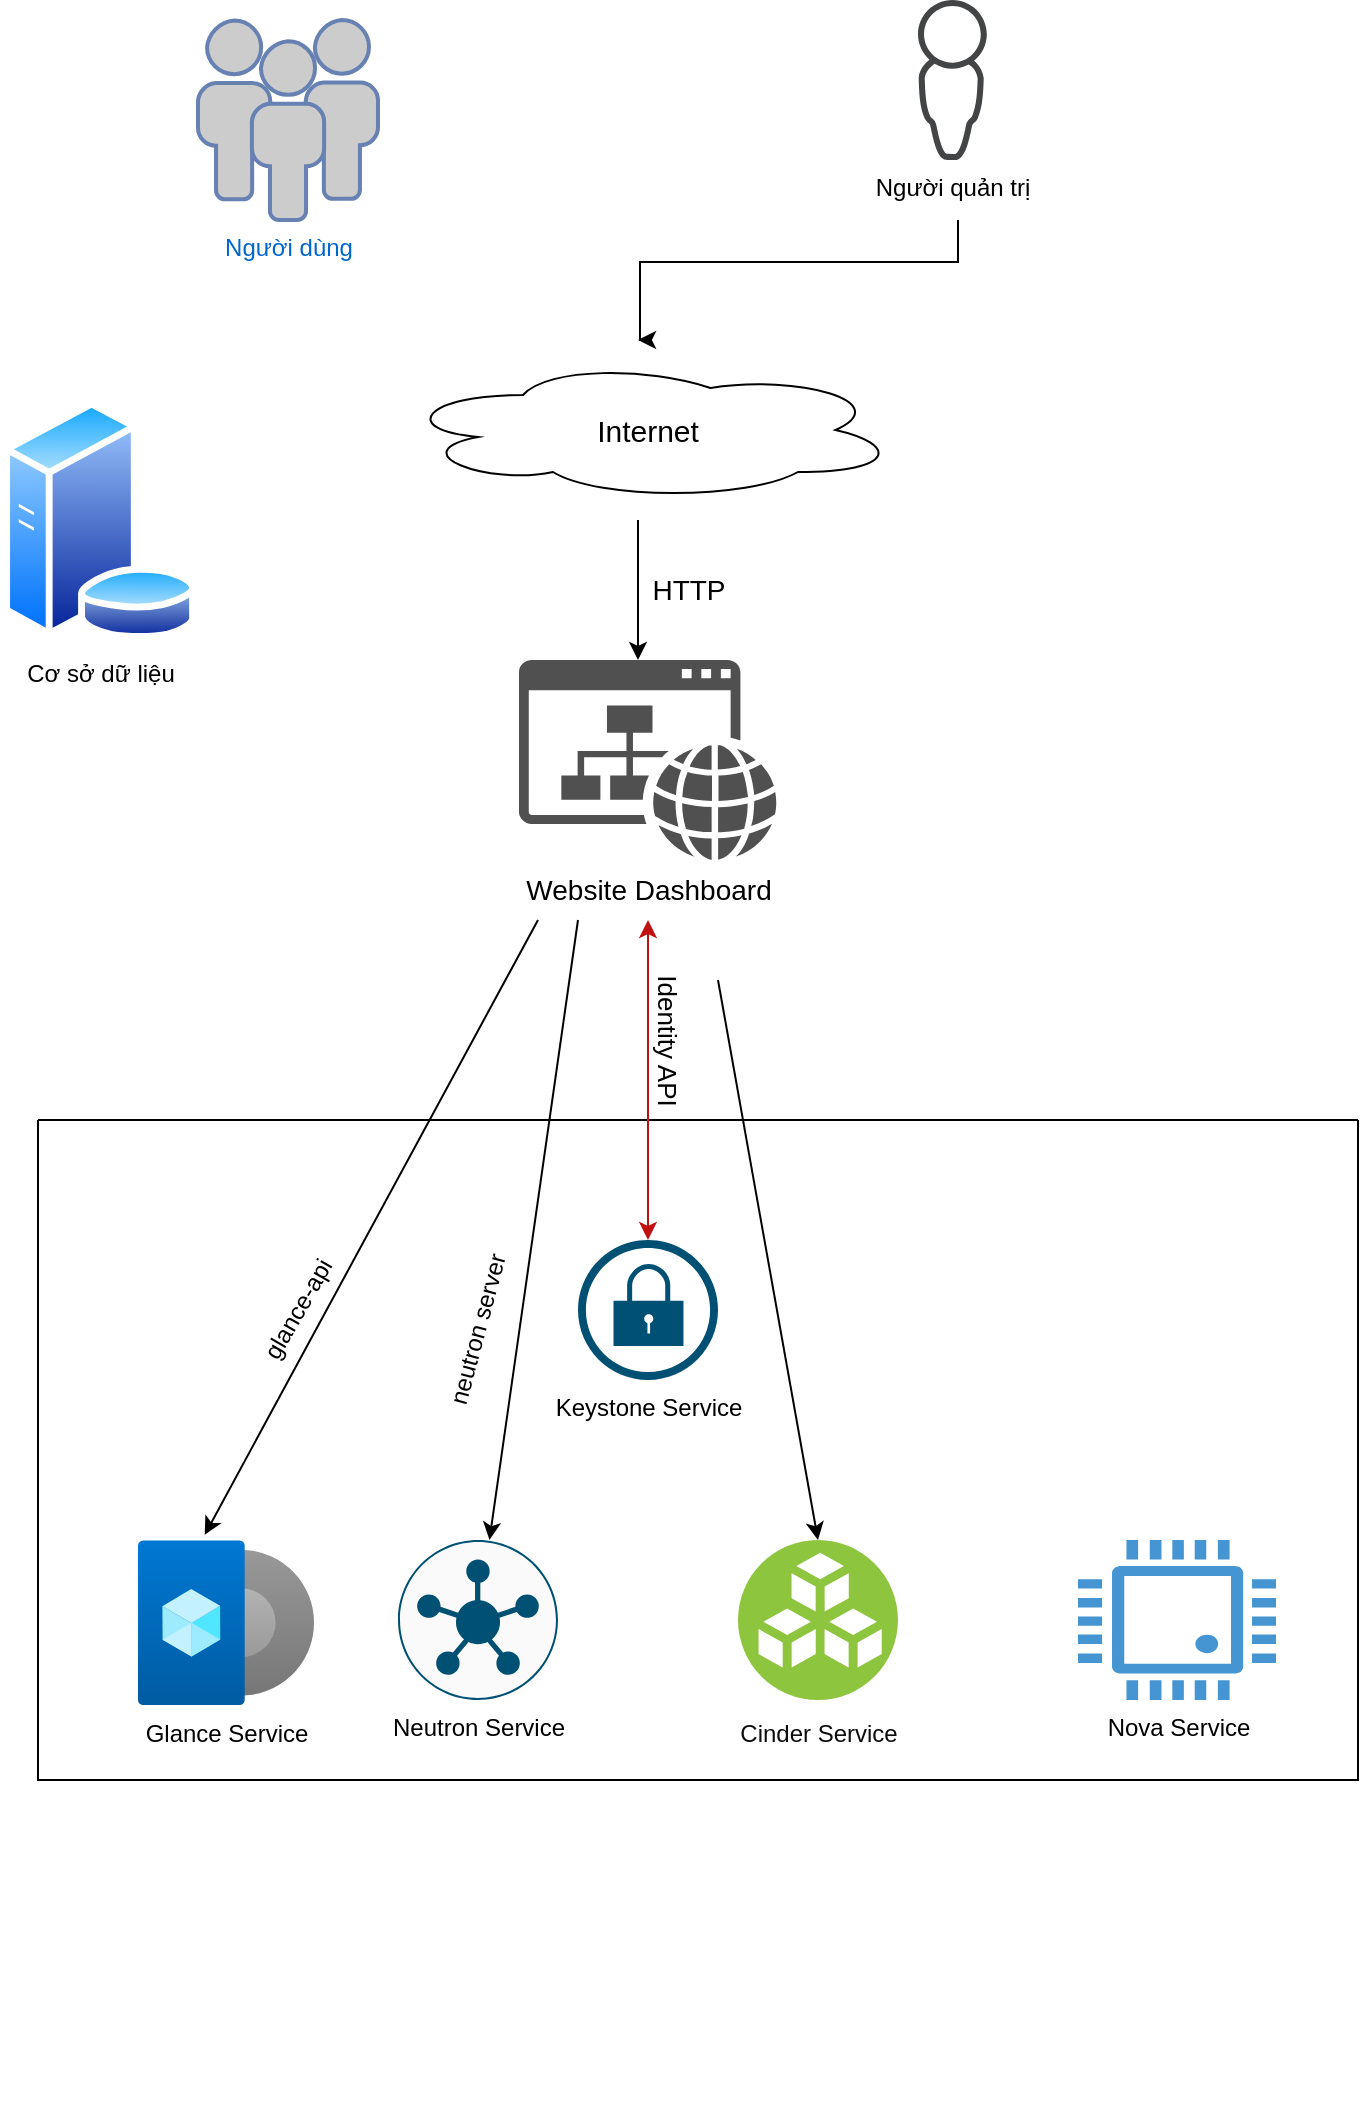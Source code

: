 <mxfile version="22.1.11" type="github">
  <diagram name="Page-1" id="D9cpyFHXWtnx6GXQsUDi">
    <mxGraphModel dx="1142" dy="617" grid="1" gridSize="10" guides="1" tooltips="1" connect="1" arrows="1" fold="1" page="1" pageScale="1" pageWidth="850" pageHeight="1100" math="0" shadow="0">
      <root>
        <mxCell id="0" />
        <mxCell id="1" parent="0" />
        <mxCell id="l-VTWjTcSNMJfbKm88as-1" value="&lt;font style=&quot;font-size: 15px;&quot;&gt;Internet&lt;/font&gt;" style="ellipse;shape=cloud;whiteSpace=wrap;html=1;" vertex="1" parent="1">
          <mxGeometry x="320" y="210" width="250" height="70" as="geometry" />
        </mxCell>
        <mxCell id="l-VTWjTcSNMJfbKm88as-8" value="Người dùng" style="fontColor=#0066CC;verticalAlign=top;verticalLabelPosition=bottom;labelPosition=center;align=center;html=1;outlineConnect=0;fillColor=#CCCCCC;strokeColor=#6881B3;gradientColor=none;gradientDirection=north;strokeWidth=2;shape=mxgraph.networks.users;" vertex="1" parent="1">
          <mxGeometry x="220" y="40" width="90" height="100" as="geometry" />
        </mxCell>
        <mxCell id="l-VTWjTcSNMJfbKm88as-9" value="Cơ sở dữ liệu" style="image;aspect=fixed;perimeter=ellipsePerimeter;html=1;align=center;shadow=0;dashed=0;spacingTop=3;image=img/lib/active_directory/database_server.svg;" vertex="1" parent="1">
          <mxGeometry x="121.6" y="230" width="98.4" height="120" as="geometry" />
        </mxCell>
        <mxCell id="l-VTWjTcSNMJfbKm88as-10" value="" style="swimlane;startSize=0;" vertex="1" parent="1">
          <mxGeometry x="140" y="590" width="660" height="330" as="geometry">
            <mxRectangle x="260" y="700" width="50" height="40" as="alternateBounds" />
          </mxGeometry>
        </mxCell>
        <mxCell id="l-VTWjTcSNMJfbKm88as-11" value="Nova Service" style="pointerEvents=1;shadow=0;dashed=0;html=1;strokeColor=none;fillColor=#4495D1;labelPosition=center;verticalLabelPosition=bottom;verticalAlign=top;align=center;outlineConnect=0;shape=mxgraph.veeam.cpu;" vertex="1" parent="l-VTWjTcSNMJfbKm88as-10">
          <mxGeometry x="520" y="210" width="99" height="80" as="geometry" />
        </mxCell>
        <mxCell id="l-VTWjTcSNMJfbKm88as-13" value="Neutron Service" style="sketch=0;points=[[0.5,0,0],[1,0.5,0],[0.5,1,0],[0,0.5,0],[0.145,0.145,0],[0.856,0.145,0],[0.855,0.856,0],[0.145,0.855,0]];verticalLabelPosition=bottom;html=1;verticalAlign=top;aspect=fixed;align=center;pointerEvents=1;shape=mxgraph.cisco19.rect;prIcon=vsmart;fillColor=#FAFAFA;strokeColor=#005073;" vertex="1" parent="l-VTWjTcSNMJfbKm88as-10">
          <mxGeometry x="180" y="210" width="80" height="80" as="geometry" />
        </mxCell>
        <mxCell id="l-VTWjTcSNMJfbKm88as-14" value="Glance Service" style="image;aspect=fixed;html=1;points=[];align=center;fontSize=12;image=img/lib/azure2/other/Image_Definition.svg;" vertex="1" parent="l-VTWjTcSNMJfbKm88as-10">
          <mxGeometry x="50" y="210" width="88" height="82.82" as="geometry" />
        </mxCell>
        <mxCell id="l-VTWjTcSNMJfbKm88as-15" value="&lt;font color=&quot;#0d0d0d&quot;&gt;Cinder Service&lt;/font&gt;" style="image;aspect=fixed;perimeter=ellipsePerimeter;html=1;align=center;shadow=0;dashed=0;fontColor=#4277BB;labelBackgroundColor=default;fontSize=12;spacingTop=3;image=img/lib/ibm/vpc/BlockStorage.svg;" vertex="1" parent="l-VTWjTcSNMJfbKm88as-10">
          <mxGeometry x="350" y="210" width="80" height="80" as="geometry" />
        </mxCell>
        <mxCell id="l-VTWjTcSNMJfbKm88as-17" value="Keystone Service" style="sketch=0;points=[[0.5,0,0],[1,0.5,0],[0.5,1,0],[0,0.5,0],[0.145,0.145,0],[0.856,0.145,0],[0.855,0.856,0],[0.145,0.855,0]];verticalLabelPosition=bottom;html=1;verticalAlign=top;aspect=fixed;align=center;pointerEvents=1;shape=mxgraph.cisco19.lock;fillColor=#005073;strokeColor=none;" vertex="1" parent="l-VTWjTcSNMJfbKm88as-10">
          <mxGeometry x="270" y="60" width="70" height="70" as="geometry" />
        </mxCell>
        <mxCell id="l-VTWjTcSNMJfbKm88as-35" value="" style="endArrow=classic;html=1;rounded=0;entryX=0.379;entryY=-0.031;entryDx=0;entryDy=0;entryPerimeter=0;" edge="1" parent="l-VTWjTcSNMJfbKm88as-10" target="l-VTWjTcSNMJfbKm88as-14">
          <mxGeometry width="50" height="50" relative="1" as="geometry">
            <mxPoint x="250" y="-100" as="sourcePoint" />
            <mxPoint x="160" y="40" as="targetPoint" />
          </mxGeometry>
        </mxCell>
        <mxCell id="l-VTWjTcSNMJfbKm88as-36" value="" style="endArrow=classic;html=1;rounded=0;" edge="1" parent="l-VTWjTcSNMJfbKm88as-10" target="l-VTWjTcSNMJfbKm88as-13">
          <mxGeometry width="50" height="50" relative="1" as="geometry">
            <mxPoint x="270" y="-100" as="sourcePoint" />
            <mxPoint x="160" y="70" as="targetPoint" />
          </mxGeometry>
        </mxCell>
        <mxCell id="l-VTWjTcSNMJfbKm88as-37" value="glance-api" style="text;html=1;align=center;verticalAlign=middle;resizable=0;points=[];autosize=1;strokeColor=none;fillColor=none;rotation=-60;" vertex="1" parent="l-VTWjTcSNMJfbKm88as-10">
          <mxGeometry x="90" y="80" width="80" height="30" as="geometry" />
        </mxCell>
        <mxCell id="l-VTWjTcSNMJfbKm88as-41" value="neutron server" style="text;html=1;align=center;verticalAlign=middle;resizable=0;points=[];autosize=1;strokeColor=none;fillColor=none;rotation=-75;" vertex="1" parent="l-VTWjTcSNMJfbKm88as-10">
          <mxGeometry x="170" y="90" width="100" height="30" as="geometry" />
        </mxCell>
        <mxCell id="l-VTWjTcSNMJfbKm88as-44" value="" style="endArrow=classic;html=1;rounded=0;entryX=0.5;entryY=0;entryDx=0;entryDy=0;" edge="1" parent="l-VTWjTcSNMJfbKm88as-10" target="l-VTWjTcSNMJfbKm88as-15">
          <mxGeometry width="50" height="50" relative="1" as="geometry">
            <mxPoint x="340" y="-70" as="sourcePoint" />
            <mxPoint x="470" y="90" as="targetPoint" />
          </mxGeometry>
        </mxCell>
        <mxCell id="l-VTWjTcSNMJfbKm88as-25" value="" style="edgeStyle=orthogonalEdgeStyle;rounded=0;orthogonalLoop=1;jettySize=auto;html=1;" edge="1" parent="1">
          <mxGeometry relative="1" as="geometry">
            <mxPoint x="600" y="140" as="sourcePoint" />
            <mxPoint x="440" y="200" as="targetPoint" />
            <Array as="points">
              <mxPoint x="600" y="140" />
              <mxPoint x="600" y="161" />
              <mxPoint x="441" y="161" />
              <mxPoint x="441" y="250" />
            </Array>
          </mxGeometry>
        </mxCell>
        <mxCell id="l-VTWjTcSNMJfbKm88as-18" value="Người quản trị" style="sketch=0;pointerEvents=1;shadow=0;dashed=0;html=1;strokeColor=none;fillColor=#434445;aspect=fixed;labelPosition=center;verticalLabelPosition=bottom;verticalAlign=top;align=center;outlineConnect=0;shape=mxgraph.vvd.administrator;" vertex="1" parent="1">
          <mxGeometry x="580" y="30" width="34.4" height="80" as="geometry" />
        </mxCell>
        <mxCell id="l-VTWjTcSNMJfbKm88as-26" value="&lt;font style=&quot;font-size: 14px;&quot;&gt;Website Dashboard&lt;/font&gt;" style="sketch=0;pointerEvents=1;shadow=0;dashed=0;html=1;strokeColor=none;fillColor=#505050;labelPosition=center;verticalLabelPosition=bottom;verticalAlign=top;outlineConnect=0;align=center;shape=mxgraph.office.concepts.website;" vertex="1" parent="1">
          <mxGeometry x="380.5" y="360" width="129" height="100" as="geometry" />
        </mxCell>
        <mxCell id="l-VTWjTcSNMJfbKm88as-27" value="" style="endArrow=classic;html=1;rounded=0;" edge="1" parent="1">
          <mxGeometry width="50" height="50" relative="1" as="geometry">
            <mxPoint x="440" y="290" as="sourcePoint" />
            <mxPoint x="440" y="360" as="targetPoint" />
          </mxGeometry>
        </mxCell>
        <mxCell id="l-VTWjTcSNMJfbKm88as-28" value="&lt;font style=&quot;font-size: 14px;&quot;&gt;HTTP&lt;/font&gt;" style="text;html=1;align=center;verticalAlign=middle;resizable=0;points=[];autosize=1;strokeColor=none;fillColor=none;rotation=0;" vertex="1" parent="1">
          <mxGeometry x="435" y="310" width="60" height="30" as="geometry" />
        </mxCell>
        <mxCell id="l-VTWjTcSNMJfbKm88as-33" value="" style="endArrow=classic;startArrow=classic;html=1;rounded=0;fontColor=#f53838;strokeColor=#c20f0f;exitX=0.5;exitY=0;exitDx=0;exitDy=0;exitPerimeter=0;" edge="1" parent="1" source="l-VTWjTcSNMJfbKm88as-17">
          <mxGeometry width="50" height="50" relative="1" as="geometry">
            <mxPoint x="444" y="620" as="sourcePoint" />
            <mxPoint x="445" y="490" as="targetPoint" />
            <Array as="points" />
          </mxGeometry>
        </mxCell>
        <mxCell id="l-VTWjTcSNMJfbKm88as-34" value="Identity API" style="text;html=1;align=center;verticalAlign=middle;resizable=0;points=[];autosize=1;strokeColor=none;fillColor=none;fontSize=13;rotation=90;" vertex="1" parent="1">
          <mxGeometry x="410" y="535" width="90" height="30" as="geometry" />
        </mxCell>
        <mxCell id="l-VTWjTcSNMJfbKm88as-21" value="" style="shape=image;html=1;verticalAlign=top;verticalLabelPosition=bottom;labelBackgroundColor=#ffffff;imageAspect=0;aspect=fixed;image=https://cdn4.iconfinder.com/data/icons/success-filloutline/64/website-seo_and_web-internet-technology-application-128.png" vertex="1" parent="1">
          <mxGeometry x="480" y="990" width="100" height="100" as="geometry" />
        </mxCell>
      </root>
    </mxGraphModel>
  </diagram>
</mxfile>
